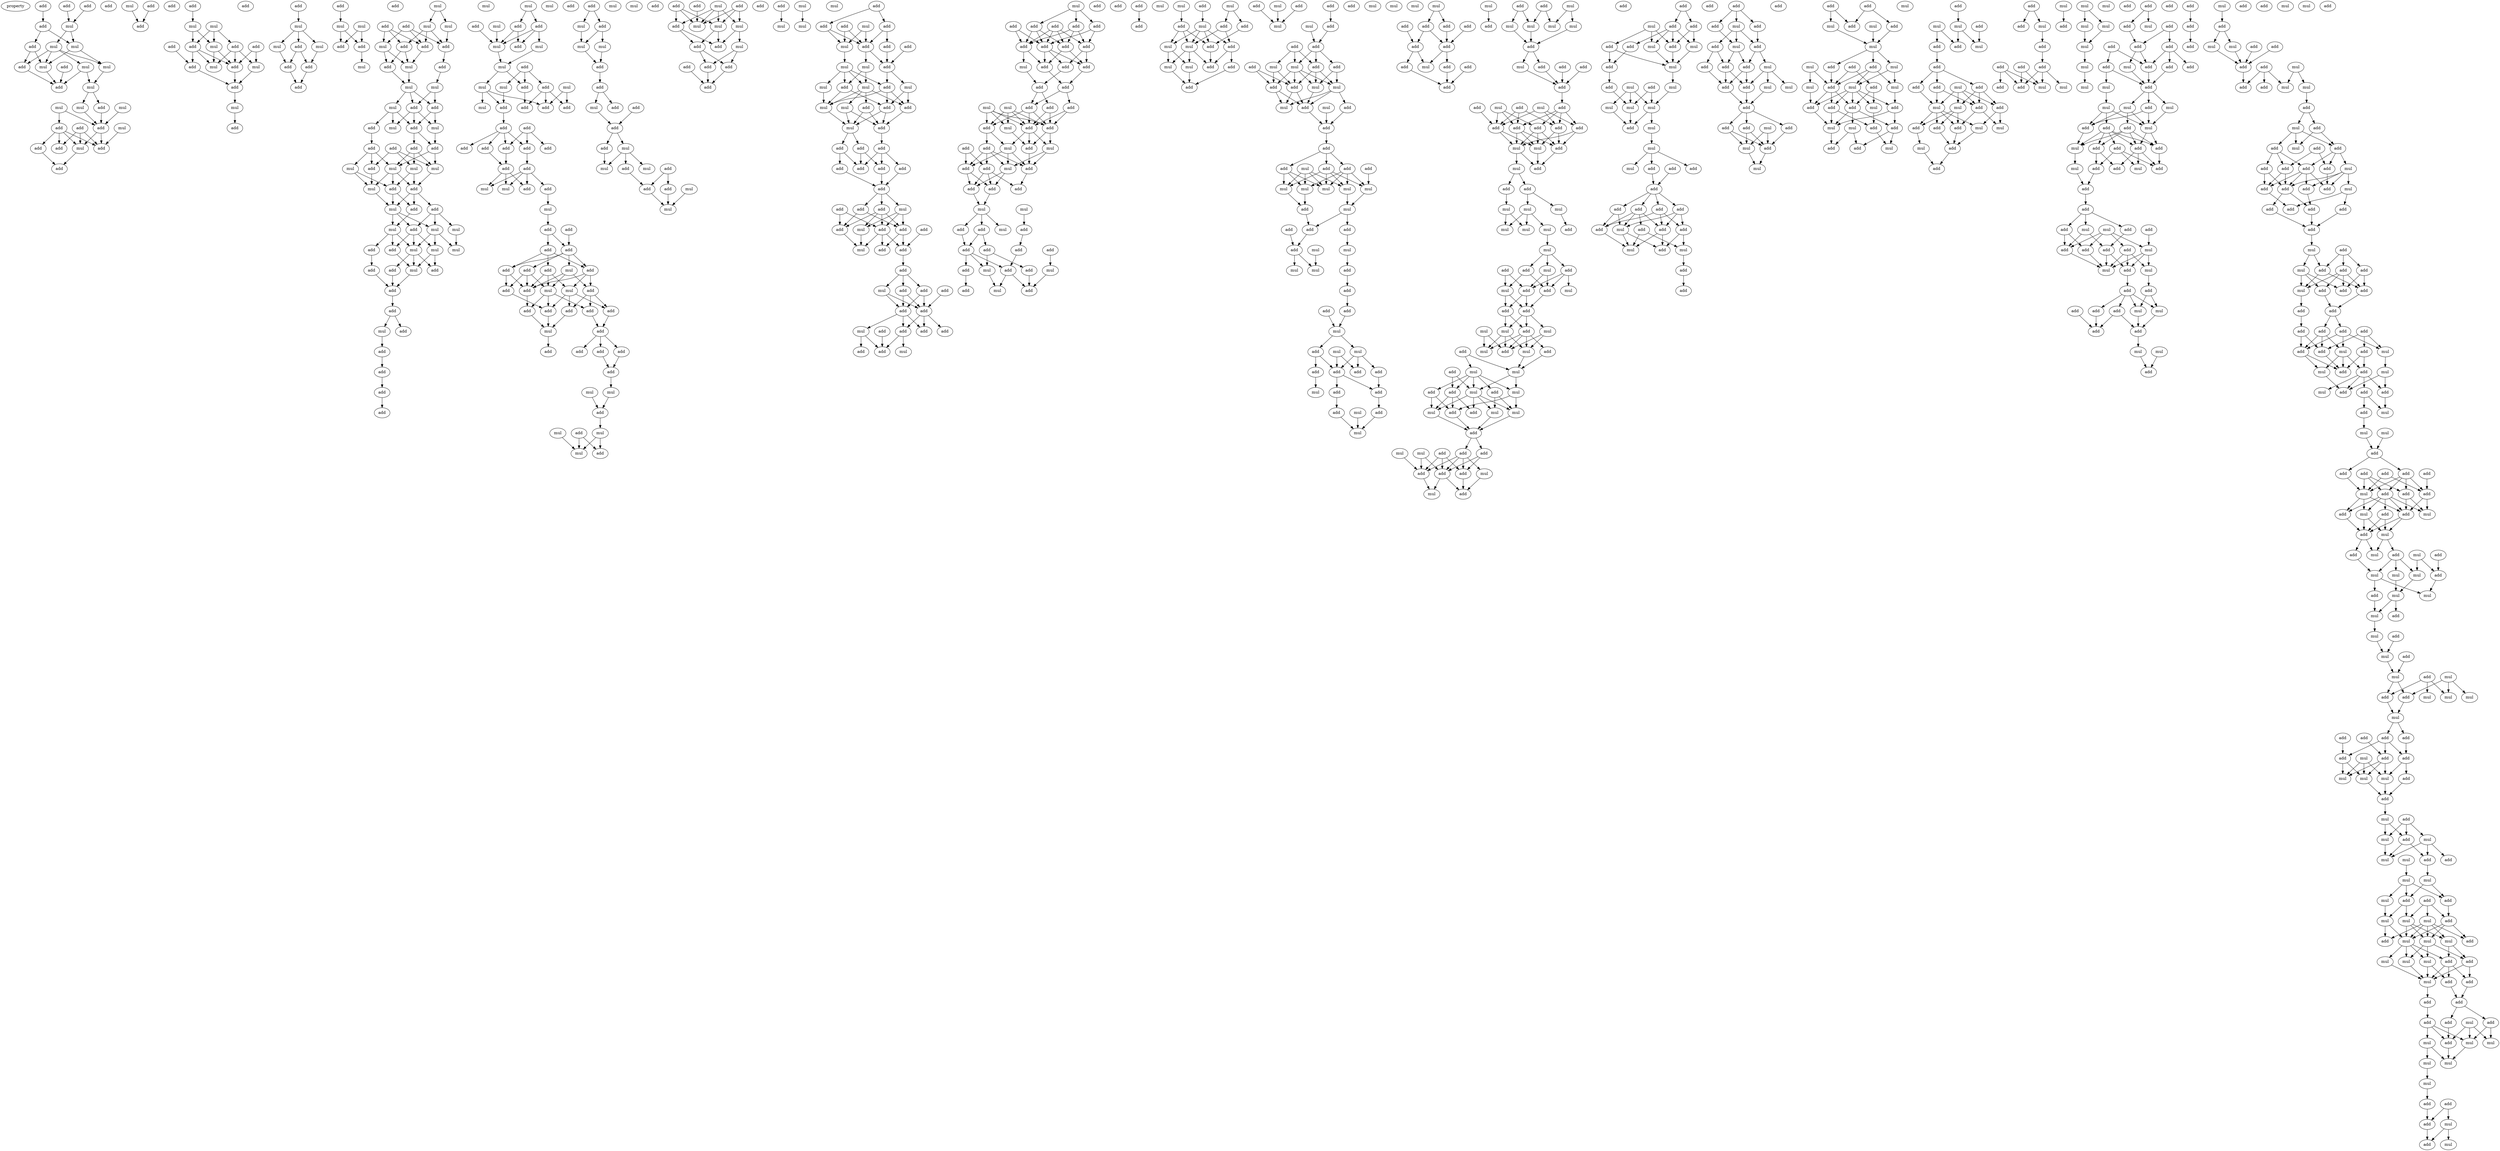 digraph {
    node [fontcolor=black]
    property [mul=2,lf=1.8]
    0 [ label = add ];
    1 [ label = add ];
    2 [ label = add ];
    3 [ label = add ];
    4 [ label = add ];
    5 [ label = mul ];
    6 [ label = mul ];
    7 [ label = mul ];
    8 [ label = add ];
    9 [ label = mul ];
    10 [ label = add ];
    11 [ label = mul ];
    12 [ label = add ];
    13 [ label = mul ];
    14 [ label = mul ];
    15 [ label = add ];
    16 [ label = mul ];
    17 [ label = mul ];
    18 [ label = add ];
    19 [ label = mul ];
    20 [ label = add ];
    21 [ label = add ];
    22 [ label = add ];
    23 [ label = mul ];
    24 [ label = add ];
    25 [ label = mul ];
    26 [ label = add ];
    27 [ label = add ];
    28 [ label = add ];
    29 [ label = mul ];
    30 [ label = add ];
    31 [ label = add ];
    32 [ label = add ];
    33 [ label = add ];
    34 [ label = mul ];
    35 [ label = mul ];
    36 [ label = mul ];
    37 [ label = add ];
    38 [ label = add ];
    39 [ label = add ];
    40 [ label = add ];
    41 [ label = add ];
    42 [ label = add ];
    43 [ label = mul ];
    44 [ label = mul ];
    45 [ label = add ];
    46 [ label = mul ];
    47 [ label = add ];
    48 [ label = add ];
    49 [ label = add ];
    50 [ label = mul ];
    51 [ label = mul ];
    52 [ label = mul ];
    53 [ label = add ];
    54 [ label = add ];
    55 [ label = add ];
    56 [ label = add ];
    57 [ label = add ];
    58 [ label = mul ];
    59 [ label = mul ];
    60 [ label = add ];
    61 [ label = add ];
    62 [ label = add ];
    63 [ label = mul ];
    64 [ label = mul ];
    65 [ label = mul ];
    66 [ label = add ];
    67 [ label = add ];
    68 [ label = mul ];
    69 [ label = mul ];
    70 [ label = add ];
    71 [ label = add ];
    72 [ label = add ];
    73 [ label = add ];
    74 [ label = add ];
    75 [ label = mul ];
    76 [ label = mul ];
    77 [ label = mul ];
    78 [ label = mul ];
    79 [ label = mul ];
    80 [ label = add ];
    81 [ label = add ];
    82 [ label = add ];
    83 [ label = mul ];
    84 [ label = mul ];
    85 [ label = add ];
    86 [ label = add ];
    87 [ label = add ];
    88 [ label = add ];
    89 [ label = add ];
    90 [ label = mul ];
    91 [ label = add ];
    92 [ label = mul ];
    93 [ label = mul ];
    94 [ label = mul ];
    95 [ label = add ];
    96 [ label = mul ];
    97 [ label = add ];
    98 [ label = add ];
    99 [ label = add ];
    100 [ label = mul ];
    101 [ label = mul ];
    102 [ label = add ];
    103 [ label = mul ];
    104 [ label = mul ];
    105 [ label = mul ];
    106 [ label = mul ];
    107 [ label = add ];
    108 [ label = add ];
    109 [ label = mul ];
    110 [ label = add ];
    111 [ label = add ];
    112 [ label = add ];
    113 [ label = mul ];
    114 [ label = add ];
    115 [ label = add ];
    116 [ label = mul ];
    117 [ label = add ];
    118 [ label = add ];
    119 [ label = add ];
    120 [ label = add ];
    121 [ label = add ];
    122 [ label = mul ];
    123 [ label = add ];
    124 [ label = mul ];
    125 [ label = add ];
    126 [ label = add ];
    127 [ label = mul ];
    128 [ label = mul ];
    129 [ label = add ];
    130 [ label = add ];
    131 [ label = mul ];
    132 [ label = mul ];
    133 [ label = mul ];
    134 [ label = add ];
    135 [ label = mul ];
    136 [ label = add ];
    137 [ label = add ];
    138 [ label = add ];
    139 [ label = mul ];
    140 [ label = add ];
    141 [ label = add ];
    142 [ label = add ];
    143 [ label = add ];
    144 [ label = add ];
    145 [ label = add ];
    146 [ label = add ];
    147 [ label = add ];
    148 [ label = add ];
    149 [ label = add ];
    150 [ label = add ];
    151 [ label = add ];
    152 [ label = mul ];
    153 [ label = mul ];
    154 [ label = add ];
    155 [ label = mul ];
    156 [ label = add ];
    157 [ label = add ];
    158 [ label = add ];
    159 [ label = add ];
    160 [ label = add ];
    161 [ label = add ];
    162 [ label = add ];
    163 [ label = add ];
    164 [ label = mul ];
    165 [ label = add ];
    166 [ label = mul ];
    167 [ label = add ];
    168 [ label = add ];
    169 [ label = mul ];
    170 [ label = add ];
    171 [ label = add ];
    172 [ label = add ];
    173 [ label = add ];
    174 [ label = add ];
    175 [ label = mul ];
    176 [ label = add ];
    177 [ label = add ];
    178 [ label = add ];
    179 [ label = add ];
    180 [ label = add ];
    181 [ label = mul ];
    182 [ label = add ];
    183 [ label = add ];
    184 [ label = mul ];
    185 [ label = mul ];
    186 [ label = add ];
    187 [ label = mul ];
    188 [ label = add ];
    189 [ label = mul ];
    190 [ label = mul ];
    191 [ label = add ];
    192 [ label = add ];
    193 [ label = mul ];
    194 [ label = add ];
    195 [ label = mul ];
    196 [ label = mul ];
    197 [ label = add ];
    198 [ label = mul ];
    199 [ label = add ];
    200 [ label = mul ];
    201 [ label = mul ];
    202 [ label = add ];
    203 [ label = add ];
    204 [ label = add ];
    205 [ label = add ];
    206 [ label = mul ];
    207 [ label = mul ];
    208 [ label = add ];
    209 [ label = add ];
    210 [ label = mul ];
    211 [ label = add ];
    212 [ label = add ];
    213 [ label = add ];
    214 [ label = mul ];
    215 [ label = mul ];
    216 [ label = add ];
    217 [ label = add ];
    218 [ label = mul ];
    219 [ label = add ];
    220 [ label = mul ];
    221 [ label = mul ];
    222 [ label = add ];
    223 [ label = mul ];
    224 [ label = add ];
    225 [ label = add ];
    226 [ label = mul ];
    227 [ label = add ];
    228 [ label = add ];
    229 [ label = add ];
    230 [ label = add ];
    231 [ label = add ];
    232 [ label = add ];
    233 [ label = mul ];
    234 [ label = mul ];
    235 [ label = mul ];
    236 [ label = mul ];
    237 [ label = add ];
    238 [ label = mul ];
    239 [ label = add ];
    240 [ label = add ];
    241 [ label = add ];
    242 [ label = add ];
    243 [ label = mul ];
    244 [ label = add ];
    245 [ label = add ];
    246 [ label = add ];
    247 [ label = mul ];
    248 [ label = mul ];
    249 [ label = add ];
    250 [ label = mul ];
    251 [ label = add ];
    252 [ label = mul ];
    253 [ label = mul ];
    254 [ label = add ];
    255 [ label = add ];
    256 [ label = mul ];
    257 [ label = mul ];
    258 [ label = add ];
    259 [ label = add ];
    260 [ label = mul ];
    261 [ label = add ];
    262 [ label = add ];
    263 [ label = add ];
    264 [ label = add ];
    265 [ label = add ];
    266 [ label = add ];
    267 [ label = add ];
    268 [ label = add ];
    269 [ label = add ];
    270 [ label = mul ];
    271 [ label = add ];
    272 [ label = add ];
    273 [ label = add ];
    274 [ label = add ];
    275 [ label = add ];
    276 [ label = add ];
    277 [ label = mul ];
    278 [ label = mul ];
    279 [ label = add ];
    280 [ label = add ];
    281 [ label = add ];
    282 [ label = add ];
    283 [ label = add ];
    284 [ label = add ];
    285 [ label = mul ];
    286 [ label = add ];
    287 [ label = add ];
    288 [ label = mul ];
    289 [ label = add ];
    290 [ label = add ];
    291 [ label = add ];
    292 [ label = add ];
    293 [ label = add ];
    294 [ label = add ];
    295 [ label = mul ];
    296 [ label = mul ];
    297 [ label = add ];
    298 [ label = add ];
    299 [ label = add ];
    300 [ label = add ];
    301 [ label = add ];
    302 [ label = add ];
    303 [ label = add ];
    304 [ label = add ];
    305 [ label = add ];
    306 [ label = add ];
    307 [ label = add ];
    308 [ label = mul ];
    309 [ label = add ];
    310 [ label = add ];
    311 [ label = add ];
    312 [ label = add ];
    313 [ label = add ];
    314 [ label = mul ];
    315 [ label = mul ];
    316 [ label = add ];
    317 [ label = mul ];
    318 [ label = add ];
    319 [ label = add ];
    320 [ label = add ];
    321 [ label = add ];
    322 [ label = mul ];
    323 [ label = mul ];
    324 [ label = add ];
    325 [ label = add ];
    326 [ label = mul ];
    327 [ label = add ];
    328 [ label = add ];
    329 [ label = add ];
    330 [ label = add ];
    331 [ label = add ];
    332 [ label = add ];
    333 [ label = mul ];
    334 [ label = mul ];
    335 [ label = add ];
    336 [ label = add ];
    337 [ label = mul ];
    338 [ label = add ];
    339 [ label = add ];
    340 [ label = add ];
    341 [ label = add ];
    342 [ label = add ];
    343 [ label = mul ];
    344 [ label = add ];
    345 [ label = add ];
    346 [ label = add ];
    347 [ label = mul ];
    348 [ label = add ];
    349 [ label = add ];
    350 [ label = add ];
    351 [ label = mul ];
    352 [ label = add ];
    353 [ label = add ];
    354 [ label = mul ];
    355 [ label = add ];
    356 [ label = mul ];
    357 [ label = add ];
    358 [ label = mul ];
    359 [ label = add ];
    360 [ label = add ];
    361 [ label = add ];
    362 [ label = mul ];
    363 [ label = mul ];
    364 [ label = mul ];
    365 [ label = add ];
    366 [ label = add ];
    367 [ label = mul ];
    368 [ label = add ];
    369 [ label = mul ];
    370 [ label = add ];
    371 [ label = add ];
    372 [ label = add ];
    373 [ label = mul ];
    374 [ label = add ];
    375 [ label = add ];
    376 [ label = mul ];
    377 [ label = mul ];
    378 [ label = add ];
    379 [ label = add ];
    380 [ label = add ];
    381 [ label = add ];
    382 [ label = mul ];
    383 [ label = add ];
    384 [ label = add ];
    385 [ label = mul ];
    386 [ label = mul ];
    387 [ label = add ];
    388 [ label = add ];
    389 [ label = mul ];
    390 [ label = add ];
    391 [ label = mul ];
    392 [ label = add ];
    393 [ label = mul ];
    394 [ label = add ];
    395 [ label = add ];
    396 [ label = add ];
    397 [ label = add ];
    398 [ label = mul ];
    399 [ label = add ];
    400 [ label = add ];
    401 [ label = mul ];
    402 [ label = mul ];
    403 [ label = mul ];
    404 [ label = mul ];
    405 [ label = mul ];
    406 [ label = add ];
    407 [ label = mul ];
    408 [ label = add ];
    409 [ label = add ];
    410 [ label = add ];
    411 [ label = add ];
    412 [ label = mul ];
    413 [ label = add ];
    414 [ label = mul ];
    415 [ label = mul ];
    416 [ label = add ];
    417 [ label = mul ];
    418 [ label = mul ];
    419 [ label = add ];
    420 [ label = add ];
    421 [ label = mul ];
    422 [ label = add ];
    423 [ label = mul ];
    424 [ label = mul ];
    425 [ label = add ];
    426 [ label = mul ];
    427 [ label = add ];
    428 [ label = add ];
    429 [ label = add ];
    430 [ label = add ];
    431 [ label = add ];
    432 [ label = mul ];
    433 [ label = add ];
    434 [ label = mul ];
    435 [ label = add ];
    436 [ label = mul ];
    437 [ label = add ];
    438 [ label = mul ];
    439 [ label = mul ];
    440 [ label = add ];
    441 [ label = add ];
    442 [ label = add ];
    443 [ label = add ];
    444 [ label = add ];
    445 [ label = add ];
    446 [ label = add ];
    447 [ label = mul ];
    448 [ label = add ];
    449 [ label = add ];
    450 [ label = add ];
    451 [ label = mul ];
    452 [ label = add ];
    453 [ label = add ];
    454 [ label = add ];
    455 [ label = mul ];
    456 [ label = mul ];
    457 [ label = mul ];
    458 [ label = mul ];
    459 [ label = mul ];
    460 [ label = add ];
    461 [ label = mul ];
    462 [ label = add ];
    463 [ label = add ];
    464 [ label = add ];
    465 [ label = add ];
    466 [ label = add ];
    467 [ label = add ];
    468 [ label = mul ];
    469 [ label = mul ];
    470 [ label = add ];
    471 [ label = add ];
    472 [ label = add ];
    473 [ label = add ];
    474 [ label = add ];
    475 [ label = add ];
    476 [ label = add ];
    477 [ label = mul ];
    478 [ label = mul ];
    479 [ label = add ];
    480 [ label = add ];
    481 [ label = mul ];
    482 [ label = add ];
    483 [ label = add ];
    484 [ label = mul ];
    485 [ label = mul ];
    486 [ label = mul ];
    487 [ label = add ];
    488 [ label = mul ];
    489 [ label = mul ];
    490 [ label = mul ];
    491 [ label = mul ];
    492 [ label = add ];
    493 [ label = mul ];
    494 [ label = add ];
    495 [ label = add ];
    496 [ label = mul ];
    497 [ label = mul ];
    498 [ label = add ];
    499 [ label = add ];
    500 [ label = add ];
    501 [ label = add ];
    502 [ label = mul ];
    503 [ label = add ];
    504 [ label = mul ];
    505 [ label = mul ];
    506 [ label = mul ];
    507 [ label = mul ];
    508 [ label = add ];
    509 [ label = add ];
    510 [ label = add ];
    511 [ label = mul ];
    512 [ label = mul ];
    513 [ label = add ];
    514 [ label = add ];
    515 [ label = mul ];
    516 [ label = add ];
    517 [ label = add ];
    518 [ label = mul ];
    519 [ label = mul ];
    520 [ label = mul ];
    521 [ label = add ];
    522 [ label = add ];
    523 [ label = mul ];
    524 [ label = add ];
    525 [ label = add ];
    526 [ label = mul ];
    527 [ label = mul ];
    528 [ label = add ];
    529 [ label = add ];
    530 [ label = add ];
    531 [ label = mul ];
    532 [ label = add ];
    533 [ label = add ];
    534 [ label = mul ];
    535 [ label = add ];
    536 [ label = add ];
    537 [ label = mul ];
    538 [ label = add ];
    539 [ label = add ];
    540 [ label = mul ];
    541 [ label = add ];
    542 [ label = add ];
    543 [ label = add ];
    544 [ label = mul ];
    545 [ label = mul ];
    546 [ label = add ];
    547 [ label = add ];
    548 [ label = add ];
    549 [ label = mul ];
    550 [ label = mul ];
    551 [ label = mul ];
    552 [ label = mul ];
    553 [ label = mul ];
    554 [ label = add ];
    555 [ label = mul ];
    556 [ label = mul ];
    557 [ label = mul ];
    558 [ label = add ];
    559 [ label = add ];
    560 [ label = add ];
    561 [ label = add ];
    562 [ label = add ];
    563 [ label = add ];
    564 [ label = add ];
    565 [ label = add ];
    566 [ label = add ];
    567 [ label = add ];
    568 [ label = add ];
    569 [ label = mul ];
    570 [ label = add ];
    571 [ label = mul ];
    572 [ label = mul ];
    573 [ label = add ];
    574 [ label = add ];
    575 [ label = add ];
    576 [ label = add ];
    577 [ label = add ];
    578 [ label = add ];
    579 [ label = mul ];
    580 [ label = add ];
    581 [ label = add ];
    582 [ label = mul ];
    583 [ label = add ];
    584 [ label = add ];
    585 [ label = add ];
    586 [ label = mul ];
    587 [ label = add ];
    588 [ label = add ];
    589 [ label = mul ];
    590 [ label = add ];
    591 [ label = add ];
    592 [ label = mul ];
    593 [ label = add ];
    594 [ label = add ];
    595 [ label = add ];
    596 [ label = add ];
    597 [ label = mul ];
    598 [ label = add ];
    599 [ label = mul ];
    600 [ label = mul ];
    601 [ label = add ];
    602 [ label = add ];
    603 [ label = mul ];
    604 [ label = add ];
    605 [ label = mul ];
    606 [ label = add ];
    607 [ label = mul ];
    608 [ label = mul ];
    609 [ label = mul ];
    610 [ label = add ];
    611 [ label = add ];
    612 [ label = mul ];
    613 [ label = add ];
    614 [ label = mul ];
    615 [ label = mul ];
    616 [ label = add ];
    617 [ label = add ];
    618 [ label = mul ];
    619 [ label = add ];
    620 [ label = add ];
    621 [ label = mul ];
    622 [ label = add ];
    623 [ label = add ];
    624 [ label = add ];
    625 [ label = add ];
    626 [ label = mul ];
    627 [ label = mul ];
    628 [ label = mul ];
    629 [ label = add ];
    630 [ label = add ];
    631 [ label = add ];
    632 [ label = add ];
    633 [ label = mul ];
    634 [ label = mul ];
    635 [ label = add ];
    636 [ label = mul ];
    637 [ label = add ];
    638 [ label = add ];
    639 [ label = add ];
    640 [ label = mul ];
    641 [ label = add ];
    642 [ label = add ];
    643 [ label = mul ];
    644 [ label = mul ];
    645 [ label = add ];
    646 [ label = add ];
    647 [ label = add ];
    648 [ label = mul ];
    649 [ label = mul ];
    650 [ label = add ];
    651 [ label = add ];
    652 [ label = add ];
    653 [ label = mul ];
    654 [ label = add ];
    655 [ label = add ];
    656 [ label = mul ];
    657 [ label = add ];
    658 [ label = mul ];
    659 [ label = add ];
    660 [ label = add ];
    661 [ label = add ];
    662 [ label = add ];
    663 [ label = add ];
    664 [ label = mul ];
    665 [ label = mul ];
    666 [ label = add ];
    667 [ label = mul ];
    668 [ label = add ];
    669 [ label = mul ];
    670 [ label = mul ];
    671 [ label = mul ];
    672 [ label = mul ];
    673 [ label = mul ];
    674 [ label = add ];
    675 [ label = mul ];
    676 [ label = add ];
    677 [ label = mul ];
    678 [ label = add ];
    679 [ label = add ];
    680 [ label = add ];
    681 [ label = add ];
    682 [ label = add ];
    683 [ label = add ];
    684 [ label = mul ];
    685 [ label = add ];
    686 [ label = add ];
    687 [ label = add ];
    688 [ label = add ];
    689 [ label = mul ];
    690 [ label = mul ];
    691 [ label = mul ];
    692 [ label = add ];
    693 [ label = mul ];
    694 [ label = add ];
    695 [ label = add ];
    696 [ label = mul ];
    697 [ label = add ];
    698 [ label = add ];
    699 [ label = add ];
    700 [ label = mul ];
    701 [ label = add ];
    702 [ label = add ];
    703 [ label = mul ];
    704 [ label = add ];
    705 [ label = mul ];
    706 [ label = add ];
    707 [ label = add ];
    708 [ label = add ];
    709 [ label = add ];
    710 [ label = add ];
    711 [ label = add ];
    712 [ label = mul ];
    713 [ label = add ];
    714 [ label = mul ];
    715 [ label = add ];
    716 [ label = add ];
    717 [ label = add ];
    718 [ label = add ];
    719 [ label = mul ];
    720 [ label = mul ];
    721 [ label = add ];
    722 [ label = mul ];
    723 [ label = add ];
    724 [ label = add ];
    725 [ label = mul ];
    726 [ label = mul ];
    727 [ label = add ];
    728 [ label = add ];
    729 [ label = add ];
    730 [ label = add ];
    731 [ label = add ];
    732 [ label = mul ];
    733 [ label = mul ];
    734 [ label = add ];
    735 [ label = add ];
    736 [ label = add ];
    737 [ label = add ];
    738 [ label = add ];
    739 [ label = mul ];
    740 [ label = add ];
    741 [ label = add ];
    742 [ label = add ];
    743 [ label = mul ];
    744 [ label = mul ];
    745 [ label = add ];
    746 [ label = add ];
    747 [ label = mul ];
    748 [ label = add ];
    749 [ label = mul ];
    750 [ label = add ];
    751 [ label = mul ];
    752 [ label = add ];
    753 [ label = add ];
    754 [ label = mul ];
    755 [ label = add ];
    756 [ label = add ];
    757 [ label = add ];
    758 [ label = add ];
    759 [ label = mul ];
    760 [ label = mul ];
    761 [ label = add ];
    762 [ label = add ];
    763 [ label = add ];
    764 [ label = add ];
    765 [ label = add ];
    766 [ label = add ];
    767 [ label = add ];
    768 [ label = mul ];
    769 [ label = add ];
    770 [ label = add ];
    771 [ label = add ];
    772 [ label = add ];
    773 [ label = add ];
    774 [ label = add ];
    775 [ label = mul ];
    776 [ label = add ];
    777 [ label = add ];
    778 [ label = add ];
    779 [ label = mul ];
    780 [ label = add ];
    781 [ label = mul ];
    782 [ label = add ];
    783 [ label = add ];
    784 [ label = add ];
    785 [ label = add ];
    786 [ label = add ];
    787 [ label = add ];
    788 [ label = add ];
    789 [ label = add ];
    790 [ label = add ];
    791 [ label = mul ];
    792 [ label = add ];
    793 [ label = add ];
    794 [ label = add ];
    795 [ label = mul ];
    796 [ label = mul ];
    797 [ label = add ];
    798 [ label = add ];
    799 [ label = mul ];
    800 [ label = mul ];
    801 [ label = add ];
    802 [ label = add ];
    803 [ label = add ];
    804 [ label = mul ];
    805 [ label = add ];
    806 [ label = mul ];
    807 [ label = mul ];
    808 [ label = add ];
    809 [ label = add ];
    810 [ label = add ];
    811 [ label = add ];
    812 [ label = add ];
    813 [ label = add ];
    814 [ label = add ];
    815 [ label = add ];
    816 [ label = add ];
    817 [ label = mul ];
    818 [ label = add ];
    819 [ label = mul ];
    820 [ label = add ];
    821 [ label = mul ];
    822 [ label = add ];
    823 [ label = add ];
    824 [ label = mul ];
    825 [ label = add ];
    826 [ label = mul ];
    827 [ label = mul ];
    828 [ label = add ];
    829 [ label = add ];
    830 [ label = add ];
    831 [ label = mul ];
    832 [ label = mul ];
    833 [ label = mul ];
    834 [ label = mul ];
    835 [ label = mul ];
    836 [ label = add ];
    837 [ label = mul ];
    838 [ label = add ];
    839 [ label = add ];
    840 [ label = mul ];
    841 [ label = add ];
    842 [ label = mul ];
    843 [ label = mul ];
    844 [ label = mul ];
    845 [ label = add ];
    846 [ label = mul ];
    847 [ label = add ];
    848 [ label = mul ];
    849 [ label = mul ];
    850 [ label = add ];
    851 [ label = mul ];
    852 [ label = add ];
    853 [ label = add ];
    854 [ label = add ];
    855 [ label = add ];
    856 [ label = add ];
    857 [ label = add ];
    858 [ label = add ];
    859 [ label = add ];
    860 [ label = mul ];
    861 [ label = add ];
    862 [ label = mul ];
    863 [ label = mul ];
    864 [ label = mul ];
    865 [ label = add ];
    866 [ label = add ];
    867 [ label = mul ];
    868 [ label = add ];
    869 [ label = mul ];
    870 [ label = mul ];
    871 [ label = mul ];
    872 [ label = add ];
    873 [ label = add ];
    874 [ label = mul ];
    875 [ label = mul ];
    876 [ label = mul ];
    877 [ label = mul ];
    878 [ label = add ];
    879 [ label = add ];
    880 [ label = add ];
    881 [ label = mul ];
    882 [ label = add ];
    883 [ label = mul ];
    884 [ label = mul ];
    885 [ label = add ];
    886 [ label = add ];
    887 [ label = mul ];
    888 [ label = mul ];
    889 [ label = mul ];
    890 [ label = mul ];
    891 [ label = mul ];
    892 [ label = add ];
    893 [ label = add ];
    894 [ label = mul ];
    895 [ label = mul ];
    896 [ label = add ];
    897 [ label = add ];
    898 [ label = add ];
    899 [ label = add ];
    900 [ label = add ];
    901 [ label = add ];
    902 [ label = mul ];
    903 [ label = add ];
    904 [ label = mul ];
    905 [ label = mul ];
    906 [ label = mul ];
    907 [ label = mul ];
    908 [ label = add ];
    909 [ label = mul ];
    910 [ label = mul ];
    911 [ label = mul ];
    912 [ label = mul ];
    913 [ label = add ];
    914 [ label = add ];
    915 [ label = mul ];
    916 [ label = add ];
    917 [ label = mul ];
    918 [ label = add ];
    919 [ label = add ];
    0 -> 5 [ name = 0 ];
    1 -> 5 [ name = 1 ];
    2 -> 4 [ name = 2 ];
    4 -> 6 [ name = 3 ];
    4 -> 8 [ name = 4 ];
    5 -> 6 [ name = 5 ];
    5 -> 7 [ name = 6 ];
    6 -> 9 [ name = 7 ];
    6 -> 11 [ name = 8 ];
    7 -> 9 [ name = 9 ];
    7 -> 11 [ name = 10 ];
    7 -> 12 [ name = 11 ];
    7 -> 13 [ name = 12 ];
    8 -> 11 [ name = 13 ];
    8 -> 12 [ name = 14 ];
    9 -> 14 [ name = 15 ];
    10 -> 15 [ name = 16 ];
    11 -> 15 [ name = 17 ];
    12 -> 15 [ name = 18 ];
    13 -> 14 [ name = 19 ];
    13 -> 15 [ name = 20 ];
    14 -> 16 [ name = 21 ];
    14 -> 18 [ name = 22 ];
    16 -> 22 [ name = 23 ];
    17 -> 21 [ name = 24 ];
    17 -> 22 [ name = 25 ];
    18 -> 22 [ name = 26 ];
    19 -> 22 [ name = 27 ];
    20 -> 24 [ name = 28 ];
    20 -> 25 [ name = 29 ];
    20 -> 26 [ name = 30 ];
    21 -> 24 [ name = 31 ];
    21 -> 25 [ name = 32 ];
    21 -> 26 [ name = 33 ];
    21 -> 27 [ name = 34 ];
    22 -> 25 [ name = 35 ];
    22 -> 26 [ name = 36 ];
    23 -> 26 [ name = 37 ];
    25 -> 28 [ name = 38 ];
    27 -> 28 [ name = 39 ];
    29 -> 32 [ name = 40 ];
    31 -> 32 [ name = 41 ];
    33 -> 35 [ name = 42 ];
    34 -> 36 [ name = 43 ];
    34 -> 37 [ name = 44 ];
    34 -> 38 [ name = 45 ];
    35 -> 36 [ name = 46 ];
    35 -> 38 [ name = 47 ];
    36 -> 41 [ name = 48 ];
    36 -> 44 [ name = 49 ];
    37 -> 41 [ name = 50 ];
    37 -> 43 [ name = 51 ];
    37 -> 44 [ name = 52 ];
    38 -> 41 [ name = 53 ];
    38 -> 42 [ name = 54 ];
    38 -> 44 [ name = 55 ];
    39 -> 41 [ name = 56 ];
    39 -> 43 [ name = 57 ];
    40 -> 42 [ name = 58 ];
    41 -> 45 [ name = 59 ];
    42 -> 45 [ name = 60 ];
    43 -> 45 [ name = 61 ];
    45 -> 46 [ name = 62 ];
    46 -> 47 [ name = 63 ];
    49 -> 50 [ name = 64 ];
    50 -> 51 [ name = 65 ];
    50 -> 52 [ name = 66 ];
    50 -> 53 [ name = 67 ];
    51 -> 54 [ name = 68 ];
    52 -> 55 [ name = 69 ];
    53 -> 54 [ name = 70 ];
    53 -> 55 [ name = 71 ];
    54 -> 56 [ name = 72 ];
    55 -> 56 [ name = 73 ];
    57 -> 58 [ name = 74 ];
    58 -> 60 [ name = 75 ];
    58 -> 61 [ name = 76 ];
    59 -> 60 [ name = 77 ];
    59 -> 61 [ name = 78 ];
    61 -> 63 [ name = 79 ];
    64 -> 65 [ name = 80 ];
    64 -> 68 [ name = 81 ];
    65 -> 70 [ name = 82 ];
    66 -> 69 [ name = 83 ];
    66 -> 70 [ name = 84 ];
    66 -> 71 [ name = 85 ];
    67 -> 69 [ name = 86 ];
    67 -> 71 [ name = 87 ];
    67 -> 72 [ name = 88 ];
    68 -> 70 [ name = 89 ];
    68 -> 71 [ name = 90 ];
    68 -> 72 [ name = 91 ];
    69 -> 74 [ name = 92 ];
    69 -> 75 [ name = 93 ];
    70 -> 73 [ name = 94 ];
    71 -> 75 [ name = 95 ];
    72 -> 74 [ name = 96 ];
    72 -> 75 [ name = 97 ];
    73 -> 77 [ name = 98 ];
    74 -> 76 [ name = 99 ];
    75 -> 76 [ name = 100 ];
    76 -> 79 [ name = 101 ];
    76 -> 80 [ name = 102 ];
    76 -> 81 [ name = 103 ];
    77 -> 80 [ name = 104 ];
    77 -> 81 [ name = 105 ];
    79 -> 82 [ name = 106 ];
    79 -> 84 [ name = 107 ];
    79 -> 85 [ name = 108 ];
    80 -> 83 [ name = 109 ];
    80 -> 84 [ name = 110 ];
    80 -> 85 [ name = 111 ];
    81 -> 83 [ name = 112 ];
    81 -> 85 [ name = 113 ];
    82 -> 88 [ name = 114 ];
    83 -> 87 [ name = 115 ];
    85 -> 87 [ name = 116 ];
    85 -> 89 [ name = 117 ];
    86 -> 90 [ name = 118 ];
    86 -> 91 [ name = 119 ];
    86 -> 93 [ name = 120 ];
    87 -> 90 [ name = 121 ];
    87 -> 92 [ name = 122 ];
    88 -> 91 [ name = 123 ];
    88 -> 92 [ name = 124 ];
    88 -> 94 [ name = 125 ];
    89 -> 90 [ name = 126 ];
    89 -> 92 [ name = 127 ];
    89 -> 93 [ name = 128 ];
    90 -> 95 [ name = 129 ];
    91 -> 96 [ name = 130 ];
    92 -> 95 [ name = 131 ];
    92 -> 96 [ name = 132 ];
    92 -> 97 [ name = 133 ];
    93 -> 95 [ name = 134 ];
    93 -> 97 [ name = 135 ];
    94 -> 96 [ name = 136 ];
    94 -> 97 [ name = 137 ];
    95 -> 98 [ name = 138 ];
    95 -> 99 [ name = 139 ];
    95 -> 100 [ name = 140 ];
    96 -> 100 [ name = 141 ];
    97 -> 98 [ name = 142 ];
    97 -> 100 [ name = 143 ];
    98 -> 103 [ name = 144 ];
    99 -> 101 [ name = 145 ];
    99 -> 102 [ name = 146 ];
    99 -> 104 [ name = 147 ];
    100 -> 102 [ name = 148 ];
    100 -> 103 [ name = 149 ];
    100 -> 104 [ name = 150 ];
    101 -> 105 [ name = 151 ];
    102 -> 106 [ name = 152 ];
    102 -> 107 [ name = 153 ];
    102 -> 109 [ name = 154 ];
    103 -> 107 [ name = 155 ];
    103 -> 108 [ name = 156 ];
    103 -> 109 [ name = 157 ];
    104 -> 105 [ name = 158 ];
    104 -> 106 [ name = 159 ];
    104 -> 109 [ name = 160 ];
    106 -> 112 [ name = 161 ];
    106 -> 113 [ name = 162 ];
    107 -> 113 [ name = 163 ];
    108 -> 111 [ name = 164 ];
    109 -> 110 [ name = 165 ];
    109 -> 112 [ name = 166 ];
    109 -> 113 [ name = 167 ];
    110 -> 114 [ name = 168 ];
    111 -> 114 [ name = 169 ];
    113 -> 114 [ name = 170 ];
    114 -> 115 [ name = 171 ];
    115 -> 116 [ name = 172 ];
    115 -> 117 [ name = 173 ];
    116 -> 118 [ name = 174 ];
    118 -> 119 [ name = 175 ];
    119 -> 120 [ name = 176 ];
    120 -> 121 [ name = 177 ];
    122 -> 125 [ name = 178 ];
    122 -> 126 [ name = 179 ];
    123 -> 128 [ name = 180 ];
    124 -> 128 [ name = 181 ];
    125 -> 127 [ name = 182 ];
    125 -> 128 [ name = 183 ];
    125 -> 129 [ name = 184 ];
    126 -> 128 [ name = 185 ];
    126 -> 129 [ name = 186 ];
    127 -> 131 [ name = 187 ];
    128 -> 131 [ name = 188 ];
    130 -> 132 [ name = 189 ];
    130 -> 134 [ name = 190 ];
    130 -> 136 [ name = 191 ];
    131 -> 134 [ name = 192 ];
    131 -> 135 [ name = 193 ];
    132 -> 141 [ name = 194 ];
    133 -> 137 [ name = 195 ];
    133 -> 138 [ name = 196 ];
    134 -> 140 [ name = 197 ];
    135 -> 138 [ name = 198 ];
    135 -> 139 [ name = 199 ];
    135 -> 141 [ name = 200 ];
    136 -> 137 [ name = 201 ];
    136 -> 138 [ name = 202 ];
    136 -> 140 [ name = 203 ];
    141 -> 143 [ name = 204 ];
    142 -> 146 [ name = 205 ];
    142 -> 147 [ name = 206 ];
    142 -> 148 [ name = 207 ];
    143 -> 144 [ name = 208 ];
    143 -> 145 [ name = 209 ];
    143 -> 146 [ name = 210 ];
    143 -> 148 [ name = 211 ];
    144 -> 149 [ name = 212 ];
    146 -> 149 [ name = 213 ];
    148 -> 150 [ name = 214 ];
    149 -> 152 [ name = 215 ];
    149 -> 153 [ name = 216 ];
    149 -> 154 [ name = 217 ];
    150 -> 151 [ name = 218 ];
    150 -> 152 [ name = 219 ];
    150 -> 153 [ name = 220 ];
    150 -> 154 [ name = 221 ];
    151 -> 155 [ name = 222 ];
    155 -> 157 [ name = 223 ];
    156 -> 159 [ name = 224 ];
    157 -> 158 [ name = 225 ];
    157 -> 159 [ name = 226 ];
    158 -> 160 [ name = 227 ];
    158 -> 162 [ name = 228 ];
    158 -> 163 [ name = 229 ];
    159 -> 161 [ name = 230 ];
    159 -> 162 [ name = 231 ];
    159 -> 163 [ name = 232 ];
    159 -> 164 [ name = 233 ];
    160 -> 165 [ name = 234 ];
    160 -> 166 [ name = 235 ];
    160 -> 169 [ name = 236 ];
    161 -> 165 [ name = 237 ];
    161 -> 167 [ name = 238 ];
    161 -> 169 [ name = 239 ];
    162 -> 165 [ name = 240 ];
    162 -> 166 [ name = 241 ];
    162 -> 168 [ name = 242 ];
    163 -> 165 [ name = 243 ];
    163 -> 167 [ name = 244 ];
    164 -> 165 [ name = 245 ];
    164 -> 168 [ name = 246 ];
    164 -> 169 [ name = 247 ];
    165 -> 173 [ name = 248 ];
    166 -> 171 [ name = 249 ];
    166 -> 172 [ name = 250 ];
    166 -> 174 [ name = 251 ];
    167 -> 171 [ name = 252 ];
    168 -> 170 [ name = 253 ];
    168 -> 172 [ name = 254 ];
    168 -> 174 [ name = 255 ];
    169 -> 170 [ name = 256 ];
    169 -> 171 [ name = 257 ];
    169 -> 173 [ name = 258 ];
    170 -> 176 [ name = 259 ];
    171 -> 175 [ name = 260 ];
    172 -> 175 [ name = 261 ];
    173 -> 175 [ name = 262 ];
    174 -> 176 [ name = 263 ];
    175 -> 179 [ name = 264 ];
    176 -> 177 [ name = 265 ];
    176 -> 178 [ name = 266 ];
    176 -> 180 [ name = 267 ];
    177 -> 182 [ name = 268 ];
    178 -> 182 [ name = 269 ];
    182 -> 185 [ name = 270 ];
    184 -> 186 [ name = 271 ];
    185 -> 186 [ name = 272 ];
    186 -> 189 [ name = 273 ];
    187 -> 190 [ name = 274 ];
    188 -> 190 [ name = 275 ];
    188 -> 191 [ name = 276 ];
    189 -> 190 [ name = 277 ];
    189 -> 191 [ name = 278 ];
    192 -> 193 [ name = 279 ];
    192 -> 194 [ name = 280 ];
    193 -> 195 [ name = 281 ];
    194 -> 195 [ name = 282 ];
    194 -> 196 [ name = 283 ];
    195 -> 197 [ name = 284 ];
    196 -> 197 [ name = 285 ];
    197 -> 199 [ name = 286 ];
    199 -> 201 [ name = 287 ];
    199 -> 202 [ name = 288 ];
    201 -> 204 [ name = 289 ];
    203 -> 204 [ name = 290 ];
    204 -> 205 [ name = 291 ];
    204 -> 206 [ name = 292 ];
    205 -> 207 [ name = 293 ];
    206 -> 207 [ name = 294 ];
    206 -> 208 [ name = 295 ];
    206 -> 210 [ name = 296 ];
    208 -> 212 [ name = 297 ];
    209 -> 211 [ name = 298 ];
    209 -> 212 [ name = 299 ];
    211 -> 215 [ name = 300 ];
    212 -> 215 [ name = 301 ];
    214 -> 215 [ name = 302 ];
    216 -> 220 [ name = 303 ];
    217 -> 220 [ name = 304 ];
    217 -> 222 [ name = 305 ];
    217 -> 223 [ name = 306 ];
    218 -> 220 [ name = 307 ];
    218 -> 221 [ name = 308 ];
    218 -> 222 [ name = 309 ];
    218 -> 223 [ name = 310 ];
    219 -> 220 [ name = 311 ];
    219 -> 221 [ name = 312 ];
    219 -> 223 [ name = 313 ];
    221 -> 224 [ name = 314 ];
    221 -> 226 [ name = 315 ];
    222 -> 224 [ name = 316 ];
    222 -> 225 [ name = 317 ];
    223 -> 224 [ name = 318 ];
    223 -> 225 [ name = 319 ];
    225 -> 228 [ name = 320 ];
    225 -> 230 [ name = 321 ];
    226 -> 228 [ name = 322 ];
    226 -> 230 [ name = 323 ];
    227 -> 231 [ name = 324 ];
    228 -> 231 [ name = 325 ];
    230 -> 231 [ name = 326 ];
    232 -> 234 [ name = 327 ];
    233 -> 236 [ name = 328 ];
    237 -> 239 [ name = 329 ];
    237 -> 241 [ name = 330 ];
    238 -> 243 [ name = 331 ];
    238 -> 244 [ name = 332 ];
    239 -> 243 [ name = 333 ];
    239 -> 244 [ name = 334 ];
    240 -> 243 [ name = 335 ];
    240 -> 244 [ name = 336 ];
    241 -> 242 [ name = 337 ];
    241 -> 244 [ name = 338 ];
    242 -> 246 [ name = 339 ];
    243 -> 248 [ name = 340 ];
    244 -> 246 [ name = 341 ];
    244 -> 247 [ name = 342 ];
    245 -> 246 [ name = 343 ];
    246 -> 249 [ name = 344 ];
    246 -> 250 [ name = 345 ];
    247 -> 251 [ name = 346 ];
    247 -> 252 [ name = 347 ];
    248 -> 249 [ name = 348 ];
    248 -> 251 [ name = 349 ];
    248 -> 252 [ name = 350 ];
    248 -> 253 [ name = 351 ];
    249 -> 254 [ name = 352 ];
    249 -> 255 [ name = 353 ];
    249 -> 257 [ name = 354 ];
    250 -> 254 [ name = 355 ];
    250 -> 255 [ name = 356 ];
    251 -> 255 [ name = 357 ];
    251 -> 257 [ name = 358 ];
    252 -> 254 [ name = 359 ];
    252 -> 256 [ name = 360 ];
    252 -> 257 [ name = 361 ];
    252 -> 258 [ name = 362 ];
    253 -> 257 [ name = 363 ];
    254 -> 259 [ name = 364 ];
    255 -> 259 [ name = 365 ];
    255 -> 260 [ name = 366 ];
    256 -> 259 [ name = 367 ];
    256 -> 260 [ name = 368 ];
    257 -> 260 [ name = 369 ];
    258 -> 259 [ name = 370 ];
    258 -> 260 [ name = 371 ];
    259 -> 261 [ name = 372 ];
    260 -> 262 [ name = 373 ];
    260 -> 263 [ name = 374 ];
    261 -> 264 [ name = 375 ];
    261 -> 265 [ name = 376 ];
    261 -> 266 [ name = 377 ];
    262 -> 264 [ name = 378 ];
    262 -> 265 [ name = 379 ];
    263 -> 265 [ name = 380 ];
    263 -> 267 [ name = 381 ];
    264 -> 268 [ name = 382 ];
    266 -> 268 [ name = 383 ];
    267 -> 268 [ name = 384 ];
    268 -> 269 [ name = 385 ];
    268 -> 270 [ name = 386 ];
    268 -> 271 [ name = 387 ];
    269 -> 273 [ name = 388 ];
    269 -> 275 [ name = 389 ];
    269 -> 276 [ name = 390 ];
    269 -> 277 [ name = 391 ];
    270 -> 273 [ name = 392 ];
    270 -> 275 [ name = 393 ];
    270 -> 277 [ name = 394 ];
    271 -> 275 [ name = 395 ];
    271 -> 276 [ name = 396 ];
    272 -> 273 [ name = 397 ];
    272 -> 276 [ name = 398 ];
    273 -> 278 [ name = 399 ];
    273 -> 279 [ name = 400 ];
    273 -> 280 [ name = 401 ];
    274 -> 279 [ name = 402 ];
    275 -> 279 [ name = 403 ];
    275 -> 280 [ name = 404 ];
    276 -> 278 [ name = 405 ];
    277 -> 278 [ name = 406 ];
    279 -> 281 [ name = 407 ];
    281 -> 282 [ name = 408 ];
    281 -> 283 [ name = 409 ];
    281 -> 285 [ name = 410 ];
    282 -> 286 [ name = 411 ];
    282 -> 287 [ name = 412 ];
    283 -> 286 [ name = 413 ];
    283 -> 287 [ name = 414 ];
    284 -> 286 [ name = 415 ];
    285 -> 286 [ name = 416 ];
    285 -> 287 [ name = 417 ];
    286 -> 289 [ name = 418 ];
    286 -> 291 [ name = 419 ];
    286 -> 292 [ name = 420 ];
    287 -> 288 [ name = 421 ];
    287 -> 289 [ name = 422 ];
    287 -> 292 [ name = 423 ];
    288 -> 293 [ name = 424 ];
    288 -> 294 [ name = 425 ];
    290 -> 294 [ name = 426 ];
    292 -> 294 [ name = 427 ];
    292 -> 295 [ name = 428 ];
    296 -> 298 [ name = 429 ];
    296 -> 299 [ name = 430 ];
    296 -> 301 [ name = 431 ];
    297 -> 303 [ name = 432 ];
    297 -> 305 [ name = 433 ];
    298 -> 302 [ name = 434 ];
    298 -> 303 [ name = 435 ];
    298 -> 304 [ name = 436 ];
    299 -> 302 [ name = 437 ];
    299 -> 305 [ name = 438 ];
    300 -> 302 [ name = 439 ];
    300 -> 303 [ name = 440 ];
    300 -> 304 [ name = 441 ];
    300 -> 305 [ name = 442 ];
    301 -> 303 [ name = 443 ];
    301 -> 304 [ name = 444 ];
    301 -> 305 [ name = 445 ];
    302 -> 306 [ name = 446 ];
    302 -> 307 [ name = 447 ];
    303 -> 308 [ name = 448 ];
    303 -> 309 [ name = 449 ];
    304 -> 306 [ name = 450 ];
    304 -> 309 [ name = 451 ];
    305 -> 306 [ name = 452 ];
    305 -> 307 [ name = 453 ];
    305 -> 309 [ name = 454 ];
    306 -> 311 [ name = 455 ];
    307 -> 310 [ name = 456 ];
    308 -> 310 [ name = 457 ];
    309 -> 311 [ name = 458 ];
    310 -> 313 [ name = 459 ];
    310 -> 316 [ name = 460 ];
    311 -> 312 [ name = 461 ];
    311 -> 313 [ name = 462 ];
    312 -> 319 [ name = 463 ];
    312 -> 320 [ name = 464 ];
    313 -> 318 [ name = 465 ];
    313 -> 319 [ name = 466 ];
    313 -> 320 [ name = 467 ];
    314 -> 317 [ name = 468 ];
    314 -> 318 [ name = 469 ];
    314 -> 319 [ name = 470 ];
    314 -> 320 [ name = 471 ];
    315 -> 317 [ name = 472 ];
    315 -> 318 [ name = 473 ];
    315 -> 319 [ name = 474 ];
    315 -> 320 [ name = 475 ];
    316 -> 319 [ name = 476 ];
    316 -> 320 [ name = 477 ];
    317 -> 321 [ name = 478 ];
    318 -> 323 [ name = 479 ];
    318 -> 325 [ name = 480 ];
    319 -> 321 [ name = 481 ];
    319 -> 322 [ name = 482 ];
    319 -> 323 [ name = 483 ];
    320 -> 321 [ name = 484 ];
    320 -> 322 [ name = 485 ];
    321 -> 329 [ name = 486 ];
    322 -> 326 [ name = 487 ];
    322 -> 329 [ name = 488 ];
    323 -> 326 [ name = 489 ];
    323 -> 328 [ name = 490 ];
    323 -> 329 [ name = 491 ];
    324 -> 327 [ name = 492 ];
    324 -> 328 [ name = 493 ];
    325 -> 326 [ name = 494 ];
    325 -> 327 [ name = 495 ];
    325 -> 328 [ name = 496 ];
    325 -> 329 [ name = 497 ];
    326 -> 330 [ name = 498 ];
    326 -> 331 [ name = 499 ];
    327 -> 330 [ name = 500 ];
    327 -> 331 [ name = 501 ];
    327 -> 332 [ name = 502 ];
    328 -> 330 [ name = 503 ];
    328 -> 331 [ name = 504 ];
    329 -> 332 [ name = 505 ];
    330 -> 333 [ name = 506 ];
    331 -> 333 [ name = 507 ];
    333 -> 336 [ name = 508 ];
    333 -> 337 [ name = 509 ];
    333 -> 338 [ name = 510 ];
    334 -> 335 [ name = 511 ];
    335 -> 341 [ name = 512 ];
    336 -> 340 [ name = 513 ];
    336 -> 342 [ name = 514 ];
    338 -> 340 [ name = 515 ];
    339 -> 347 [ name = 516 ];
    340 -> 343 [ name = 517 ];
    340 -> 344 [ name = 518 ];
    340 -> 345 [ name = 519 ];
    341 -> 345 [ name = 520 ];
    342 -> 343 [ name = 521 ];
    342 -> 346 [ name = 522 ];
    343 -> 351 [ name = 523 ];
    344 -> 349 [ name = 524 ];
    345 -> 350 [ name = 525 ];
    345 -> 351 [ name = 526 ];
    346 -> 350 [ name = 527 ];
    347 -> 350 [ name = 528 ];
    353 -> 355 [ name = 529 ];
    356 -> 360 [ name = 530 ];
    357 -> 362 [ name = 531 ];
    358 -> 359 [ name = 532 ];
    358 -> 361 [ name = 533 ];
    359 -> 365 [ name = 534 ];
    360 -> 363 [ name = 535 ];
    360 -> 364 [ name = 536 ];
    360 -> 365 [ name = 537 ];
    361 -> 363 [ name = 538 ];
    361 -> 366 [ name = 539 ];
    362 -> 363 [ name = 540 ];
    362 -> 364 [ name = 541 ];
    362 -> 365 [ name = 542 ];
    362 -> 366 [ name = 543 ];
    363 -> 367 [ name = 544 ];
    363 -> 369 [ name = 545 ];
    363 -> 370 [ name = 546 ];
    364 -> 367 [ name = 547 ];
    364 -> 369 [ name = 548 ];
    365 -> 370 [ name = 549 ];
    366 -> 368 [ name = 550 ];
    366 -> 370 [ name = 551 ];
    367 -> 371 [ name = 552 ];
    368 -> 371 [ name = 553 ];
    369 -> 371 [ name = 554 ];
    372 -> 376 [ name = 555 ];
    373 -> 376 [ name = 556 ];
    374 -> 376 [ name = 557 ];
    375 -> 378 [ name = 558 ];
    377 -> 380 [ name = 559 ];
    378 -> 380 [ name = 560 ];
    379 -> 381 [ name = 561 ];
    379 -> 382 [ name = 562 ];
    379 -> 385 [ name = 563 ];
    380 -> 381 [ name = 564 ];
    380 -> 383 [ name = 565 ];
    380 -> 385 [ name = 566 ];
    381 -> 386 [ name = 567 ];
    381 -> 388 [ name = 568 ];
    381 -> 389 [ name = 569 ];
    382 -> 387 [ name = 570 ];
    382 -> 388 [ name = 571 ];
    383 -> 386 [ name = 572 ];
    383 -> 389 [ name = 573 ];
    384 -> 387 [ name = 574 ];
    384 -> 388 [ name = 575 ];
    385 -> 386 [ name = 576 ];
    385 -> 387 [ name = 577 ];
    385 -> 388 [ name = 578 ];
    385 -> 389 [ name = 579 ];
    386 -> 390 [ name = 580 ];
    386 -> 392 [ name = 581 ];
    386 -> 393 [ name = 582 ];
    387 -> 390 [ name = 583 ];
    387 -> 393 [ name = 584 ];
    388 -> 390 [ name = 585 ];
    388 -> 393 [ name = 586 ];
    389 -> 390 [ name = 587 ];
    390 -> 394 [ name = 588 ];
    391 -> 394 [ name = 589 ];
    392 -> 394 [ name = 590 ];
    394 -> 395 [ name = 591 ];
    395 -> 396 [ name = 592 ];
    395 -> 397 [ name = 593 ];
    395 -> 400 [ name = 594 ];
    396 -> 402 [ name = 595 ];
    396 -> 403 [ name = 596 ];
    396 -> 404 [ name = 597 ];
    396 -> 405 [ name = 598 ];
    397 -> 401 [ name = 599 ];
    397 -> 402 [ name = 600 ];
    397 -> 403 [ name = 601 ];
    397 -> 405 [ name = 602 ];
    398 -> 401 [ name = 603 ];
    398 -> 403 [ name = 604 ];
    398 -> 404 [ name = 605 ];
    398 -> 405 [ name = 606 ];
    399 -> 402 [ name = 607 ];
    400 -> 401 [ name = 608 ];
    400 -> 404 [ name = 609 ];
    400 -> 405 [ name = 610 ];
    401 -> 406 [ name = 611 ];
    402 -> 407 [ name = 612 ];
    403 -> 407 [ name = 613 ];
    404 -> 406 [ name = 614 ];
    406 -> 410 [ name = 615 ];
    407 -> 409 [ name = 616 ];
    407 -> 410 [ name = 617 ];
    409 -> 412 [ name = 618 ];
    410 -> 413 [ name = 619 ];
    411 -> 413 [ name = 620 ];
    412 -> 416 [ name = 621 ];
    413 -> 415 [ name = 622 ];
    413 -> 418 [ name = 623 ];
    414 -> 418 [ name = 624 ];
    416 -> 419 [ name = 625 ];
    419 -> 422 [ name = 626 ];
    420 -> 423 [ name = 627 ];
    422 -> 423 [ name = 628 ];
    423 -> 425 [ name = 629 ];
    423 -> 426 [ name = 630 ];
    424 -> 427 [ name = 631 ];
    424 -> 428 [ name = 632 ];
    425 -> 428 [ name = 633 ];
    425 -> 430 [ name = 634 ];
    426 -> 427 [ name = 635 ];
    426 -> 428 [ name = 636 ];
    426 -> 429 [ name = 637 ];
    428 -> 431 [ name = 638 ];
    428 -> 433 [ name = 639 ];
    429 -> 431 [ name = 640 ];
    430 -> 434 [ name = 641 ];
    431 -> 435 [ name = 642 ];
    433 -> 437 [ name = 643 ];
    435 -> 438 [ name = 644 ];
    436 -> 438 [ name = 645 ];
    437 -> 438 [ name = 646 ];
    439 -> 441 [ name = 647 ];
    439 -> 443 [ name = 648 ];
    440 -> 445 [ name = 649 ];
    441 -> 444 [ name = 650 ];
    441 -> 445 [ name = 651 ];
    442 -> 444 [ name = 652 ];
    443 -> 445 [ name = 653 ];
    444 -> 447 [ name = 654 ];
    444 -> 448 [ name = 655 ];
    445 -> 446 [ name = 656 ];
    445 -> 447 [ name = 657 ];
    446 -> 450 [ name = 658 ];
    448 -> 450 [ name = 659 ];
    449 -> 450 [ name = 660 ];
    451 -> 453 [ name = 661 ];
    452 -> 456 [ name = 662 ];
    452 -> 458 [ name = 663 ];
    454 -> 458 [ name = 664 ];
    454 -> 459 [ name = 665 ];
    455 -> 457 [ name = 666 ];
    455 -> 459 [ name = 667 ];
    456 -> 460 [ name = 668 ];
    457 -> 460 [ name = 669 ];
    458 -> 460 [ name = 670 ];
    460 -> 461 [ name = 671 ];
    460 -> 462 [ name = 672 ];
    461 -> 466 [ name = 673 ];
    462 -> 466 [ name = 674 ];
    464 -> 466 [ name = 675 ];
    465 -> 466 [ name = 676 ];
    466 -> 467 [ name = 677 ];
    467 -> 473 [ name = 678 ];
    467 -> 474 [ name = 679 ];
    467 -> 475 [ name = 680 ];
    467 -> 476 [ name = 681 ];
    468 -> 472 [ name = 682 ];
    468 -> 473 [ name = 683 ];
    468 -> 476 [ name = 684 ];
    469 -> 472 [ name = 685 ];
    469 -> 474 [ name = 686 ];
    469 -> 475 [ name = 687 ];
    470 -> 472 [ name = 688 ];
    471 -> 472 [ name = 689 ];
    471 -> 474 [ name = 690 ];
    471 -> 476 [ name = 691 ];
    472 -> 477 [ name = 692 ];
    472 -> 478 [ name = 693 ];
    473 -> 477 [ name = 694 ];
    473 -> 478 [ name = 695 ];
    473 -> 479 [ name = 696 ];
    474 -> 477 [ name = 697 ];
    474 -> 479 [ name = 698 ];
    475 -> 478 [ name = 699 ];
    475 -> 479 [ name = 700 ];
    476 -> 477 [ name = 701 ];
    476 -> 478 [ name = 702 ];
    476 -> 479 [ name = 703 ];
    477 -> 480 [ name = 704 ];
    478 -> 480 [ name = 705 ];
    478 -> 481 [ name = 706 ];
    479 -> 480 [ name = 707 ];
    481 -> 482 [ name = 708 ];
    481 -> 483 [ name = 709 ];
    482 -> 485 [ name = 710 ];
    482 -> 486 [ name = 711 ];
    483 -> 484 [ name = 712 ];
    484 -> 488 [ name = 713 ];
    484 -> 489 [ name = 714 ];
    485 -> 488 [ name = 715 ];
    485 -> 489 [ name = 716 ];
    485 -> 490 [ name = 717 ];
    486 -> 487 [ name = 718 ];
    490 -> 491 [ name = 719 ];
    491 -> 493 [ name = 720 ];
    491 -> 494 [ name = 721 ];
    491 -> 495 [ name = 722 ];
    492 -> 497 [ name = 723 ];
    492 -> 498 [ name = 724 ];
    493 -> 498 [ name = 725 ];
    493 -> 499 [ name = 726 ];
    494 -> 496 [ name = 727 ];
    494 -> 498 [ name = 728 ];
    494 -> 499 [ name = 729 ];
    495 -> 497 [ name = 730 ];
    495 -> 499 [ name = 731 ];
    497 -> 500 [ name = 732 ];
    497 -> 501 [ name = 733 ];
    498 -> 500 [ name = 734 ];
    498 -> 501 [ name = 735 ];
    499 -> 500 [ name = 736 ];
    500 -> 502 [ name = 737 ];
    500 -> 503 [ name = 738 ];
    500 -> 504 [ name = 739 ];
    501 -> 503 [ name = 740 ];
    501 -> 504 [ name = 741 ];
    502 -> 506 [ name = 742 ];
    502 -> 508 [ name = 743 ];
    503 -> 506 [ name = 744 ];
    503 -> 507 [ name = 745 ];
    503 -> 508 [ name = 746 ];
    503 -> 510 [ name = 747 ];
    504 -> 506 [ name = 748 ];
    504 -> 507 [ name = 749 ];
    504 -> 508 [ name = 750 ];
    505 -> 507 [ name = 751 ];
    505 -> 508 [ name = 752 ];
    506 -> 512 [ name = 753 ];
    509 -> 511 [ name = 754 ];
    509 -> 512 [ name = 755 ];
    510 -> 512 [ name = 756 ];
    511 -> 514 [ name = 757 ];
    511 -> 515 [ name = 758 ];
    511 -> 516 [ name = 759 ];
    511 -> 517 [ name = 760 ];
    511 -> 518 [ name = 761 ];
    512 -> 515 [ name = 762 ];
    512 -> 518 [ name = 763 ];
    513 -> 514 [ name = 764 ];
    513 -> 515 [ name = 765 ];
    514 -> 519 [ name = 766 ];
    514 -> 521 [ name = 767 ];
    514 -> 522 [ name = 768 ];
    515 -> 519 [ name = 769 ];
    515 -> 520 [ name = 770 ];
    515 -> 522 [ name = 771 ];
    515 -> 523 [ name = 772 ];
    516 -> 520 [ name = 773 ];
    516 -> 523 [ name = 774 ];
    517 -> 519 [ name = 775 ];
    517 -> 521 [ name = 776 ];
    518 -> 520 [ name = 777 ];
    518 -> 521 [ name = 778 ];
    519 -> 524 [ name = 779 ];
    520 -> 524 [ name = 780 ];
    521 -> 524 [ name = 781 ];
    523 -> 524 [ name = 782 ];
    524 -> 528 [ name = 783 ];
    524 -> 529 [ name = 784 ];
    525 -> 530 [ name = 785 ];
    525 -> 532 [ name = 786 ];
    525 -> 533 [ name = 787 ];
    526 -> 530 [ name = 788 ];
    526 -> 533 [ name = 789 ];
    527 -> 533 [ name = 790 ];
    528 -> 530 [ name = 791 ];
    528 -> 531 [ name = 792 ];
    528 -> 532 [ name = 793 ];
    528 -> 533 [ name = 794 ];
    529 -> 530 [ name = 795 ];
    529 -> 532 [ name = 796 ];
    530 -> 534 [ name = 797 ];
    530 -> 535 [ name = 798 ];
    531 -> 535 [ name = 799 ];
    532 -> 535 [ name = 800 ];
    533 -> 534 [ name = 801 ];
    536 -> 538 [ name = 802 ];
    536 -> 539 [ name = 803 ];
    537 -> 541 [ name = 804 ];
    537 -> 542 [ name = 805 ];
    537 -> 544 [ name = 806 ];
    538 -> 540 [ name = 807 ];
    538 -> 542 [ name = 808 ];
    538 -> 543 [ name = 809 ];
    538 -> 544 [ name = 810 ];
    539 -> 540 [ name = 811 ];
    539 -> 542 [ name = 812 ];
    540 -> 545 [ name = 813 ];
    541 -> 545 [ name = 814 ];
    541 -> 546 [ name = 815 ];
    542 -> 545 [ name = 816 ];
    543 -> 546 [ name = 817 ];
    544 -> 545 [ name = 818 ];
    545 -> 549 [ name = 819 ];
    546 -> 548 [ name = 820 ];
    547 -> 551 [ name = 821 ];
    547 -> 553 [ name = 822 ];
    548 -> 551 [ name = 823 ];
    549 -> 553 [ name = 824 ];
    550 -> 551 [ name = 825 ];
    550 -> 552 [ name = 826 ];
    550 -> 553 [ name = 827 ];
    551 -> 554 [ name = 828 ];
    552 -> 554 [ name = 829 ];
    553 -> 554 [ name = 830 ];
    553 -> 555 [ name = 831 ];
    555 -> 556 [ name = 832 ];
    556 -> 557 [ name = 833 ];
    556 -> 558 [ name = 834 ];
    556 -> 560 [ name = 835 ];
    558 -> 561 [ name = 836 ];
    559 -> 561 [ name = 837 ];
    561 -> 562 [ name = 838 ];
    561 -> 563 [ name = 839 ];
    561 -> 564 [ name = 840 ];
    561 -> 565 [ name = 841 ];
    562 -> 567 [ name = 842 ];
    562 -> 568 [ name = 843 ];
    562 -> 569 [ name = 844 ];
    562 -> 570 [ name = 845 ];
    563 -> 567 [ name = 846 ];
    563 -> 569 [ name = 847 ];
    564 -> 566 [ name = 848 ];
    564 -> 569 [ name = 849 ];
    564 -> 570 [ name = 850 ];
    565 -> 566 [ name = 851 ];
    565 -> 567 [ name = 852 ];
    565 -> 570 [ name = 853 ];
    566 -> 572 [ name = 854 ];
    566 -> 573 [ name = 855 ];
    567 -> 571 [ name = 856 ];
    568 -> 571 [ name = 857 ];
    568 -> 572 [ name = 858 ];
    569 -> 571 [ name = 859 ];
    569 -> 573 [ name = 860 ];
    570 -> 571 [ name = 861 ];
    570 -> 573 [ name = 862 ];
    572 -> 574 [ name = 863 ];
    574 -> 575 [ name = 864 ];
    577 -> 579 [ name = 865 ];
    577 -> 580 [ name = 866 ];
    577 -> 581 [ name = 867 ];
    579 -> 582 [ name = 868 ];
    579 -> 583 [ name = 869 ];
    579 -> 584 [ name = 870 ];
    580 -> 584 [ name = 871 ];
    581 -> 582 [ name = 872 ];
    582 -> 587 [ name = 873 ];
    582 -> 588 [ name = 874 ];
    583 -> 585 [ name = 875 ];
    583 -> 588 [ name = 876 ];
    584 -> 586 [ name = 877 ];
    584 -> 587 [ name = 878 ];
    585 -> 590 [ name = 879 ];
    586 -> 589 [ name = 880 ];
    586 -> 591 [ name = 881 ];
    586 -> 592 [ name = 882 ];
    587 -> 590 [ name = 883 ];
    587 -> 591 [ name = 884 ];
    588 -> 590 [ name = 885 ];
    588 -> 591 [ name = 886 ];
    590 -> 593 [ name = 887 ];
    591 -> 593 [ name = 888 ];
    592 -> 593 [ name = 889 ];
    593 -> 594 [ name = 890 ];
    593 -> 595 [ name = 891 ];
    593 -> 596 [ name = 892 ];
    594 -> 598 [ name = 893 ];
    594 -> 599 [ name = 894 ];
    595 -> 598 [ name = 895 ];
    595 -> 599 [ name = 896 ];
    596 -> 598 [ name = 897 ];
    597 -> 598 [ name = 898 ];
    597 -> 599 [ name = 899 ];
    598 -> 600 [ name = 900 ];
    599 -> 600 [ name = 901 ];
    601 -> 604 [ name = 902 ];
    601 -> 605 [ name = 903 ];
    602 -> 604 [ name = 904 ];
    602 -> 606 [ name = 905 ];
    603 -> 608 [ name = 906 ];
    605 -> 608 [ name = 907 ];
    606 -> 608 [ name = 908 ];
    608 -> 610 [ name = 909 ];
    608 -> 612 [ name = 910 ];
    608 -> 613 [ name = 911 ];
    609 -> 614 [ name = 912 ];
    609 -> 617 [ name = 913 ];
    610 -> 615 [ name = 914 ];
    610 -> 617 [ name = 915 ];
    610 -> 618 [ name = 916 ];
    611 -> 616 [ name = 917 ];
    611 -> 617 [ name = 918 ];
    612 -> 615 [ name = 919 ];
    612 -> 618 [ name = 920 ];
    613 -> 617 [ name = 921 ];
    614 -> 619 [ name = 922 ];
    615 -> 619 [ name = 923 ];
    615 -> 620 [ name = 924 ];
    615 -> 621 [ name = 925 ];
    615 -> 622 [ name = 926 ];
    615 -> 623 [ name = 927 ];
    616 -> 620 [ name = 928 ];
    616 -> 621 [ name = 929 ];
    617 -> 619 [ name = 930 ];
    617 -> 620 [ name = 931 ];
    617 -> 622 [ name = 932 ];
    618 -> 623 [ name = 933 ];
    619 -> 626 [ name = 934 ];
    620 -> 625 [ name = 935 ];
    620 -> 626 [ name = 936 ];
    620 -> 627 [ name = 937 ];
    621 -> 624 [ name = 938 ];
    622 -> 624 [ name = 939 ];
    622 -> 626 [ name = 940 ];
    623 -> 625 [ name = 941 ];
    623 -> 626 [ name = 942 ];
    624 -> 628 [ name = 943 ];
    625 -> 628 [ name = 944 ];
    625 -> 629 [ name = 945 ];
    626 -> 630 [ name = 946 ];
    627 -> 629 [ name = 947 ];
    627 -> 630 [ name = 948 ];
    631 -> 633 [ name = 949 ];
    632 -> 636 [ name = 950 ];
    633 -> 635 [ name = 951 ];
    633 -> 636 [ name = 952 ];
    634 -> 635 [ name = 953 ];
    634 -> 637 [ name = 954 ];
    637 -> 638 [ name = 955 ];
    638 -> 639 [ name = 956 ];
    638 -> 641 [ name = 957 ];
    638 -> 642 [ name = 958 ];
    639 -> 643 [ name = 959 ];
    639 -> 646 [ name = 960 ];
    640 -> 643 [ name = 961 ];
    640 -> 644 [ name = 962 ];
    640 -> 645 [ name = 963 ];
    640 -> 646 [ name = 964 ];
    641 -> 643 [ name = 965 ];
    642 -> 644 [ name = 966 ];
    642 -> 645 [ name = 967 ];
    642 -> 646 [ name = 968 ];
    643 -> 647 [ name = 969 ];
    643 -> 649 [ name = 970 ];
    643 -> 650 [ name = 971 ];
    643 -> 651 [ name = 972 ];
    644 -> 647 [ name = 973 ];
    644 -> 650 [ name = 974 ];
    644 -> 651 [ name = 975 ];
    645 -> 648 [ name = 976 ];
    645 -> 649 [ name = 977 ];
    646 -> 648 [ name = 978 ];
    646 -> 651 [ name = 979 ];
    647 -> 653 [ name = 980 ];
    649 -> 652 [ name = 981 ];
    650 -> 652 [ name = 982 ];
    651 -> 652 [ name = 983 ];
    652 -> 654 [ name = 984 ];
    653 -> 654 [ name = 985 ];
    655 -> 657 [ name = 986 ];
    655 -> 658 [ name = 987 ];
    656 -> 659 [ name = 988 ];
    658 -> 660 [ name = 989 ];
    660 -> 663 [ name = 990 ];
    661 -> 665 [ name = 991 ];
    661 -> 666 [ name = 992 ];
    661 -> 668 [ name = 993 ];
    662 -> 665 [ name = 994 ];
    662 -> 666 [ name = 995 ];
    663 -> 665 [ name = 996 ];
    663 -> 666 [ name = 997 ];
    663 -> 667 [ name = 998 ];
    664 -> 669 [ name = 999 ];
    664 -> 671 [ name = 1000 ];
    669 -> 672 [ name = 1001 ];
    671 -> 672 [ name = 1002 ];
    672 -> 673 [ name = 1003 ];
    673 -> 675 [ name = 1004 ];
    676 -> 677 [ name = 1005 ];
    676 -> 678 [ name = 1006 ];
    678 -> 682 [ name = 1007 ];
    679 -> 680 [ name = 1008 ];
    679 -> 682 [ name = 1009 ];
    680 -> 683 [ name = 1010 ];
    680 -> 685 [ name = 1011 ];
    680 -> 687 [ name = 1012 ];
    681 -> 686 [ name = 1013 ];
    681 -> 687 [ name = 1014 ];
    682 -> 684 [ name = 1015 ];
    682 -> 687 [ name = 1016 ];
    684 -> 688 [ name = 1017 ];
    685 -> 688 [ name = 1018 ];
    686 -> 688 [ name = 1019 ];
    686 -> 689 [ name = 1020 ];
    687 -> 688 [ name = 1021 ];
    688 -> 690 [ name = 1022 ];
    688 -> 691 [ name = 1023 ];
    688 -> 692 [ name = 1024 ];
    689 -> 693 [ name = 1025 ];
    690 -> 695 [ name = 1026 ];
    690 -> 696 [ name = 1027 ];
    690 -> 697 [ name = 1028 ];
    691 -> 696 [ name = 1029 ];
    692 -> 696 [ name = 1030 ];
    692 -> 697 [ name = 1031 ];
    693 -> 694 [ name = 1032 ];
    693 -> 696 [ name = 1033 ];
    693 -> 697 [ name = 1034 ];
    694 -> 698 [ name = 1035 ];
    694 -> 699 [ name = 1036 ];
    694 -> 700 [ name = 1037 ];
    694 -> 701 [ name = 1038 ];
    694 -> 702 [ name = 1039 ];
    695 -> 698 [ name = 1040 ];
    695 -> 700 [ name = 1041 ];
    695 -> 701 [ name = 1042 ];
    695 -> 702 [ name = 1043 ];
    696 -> 701 [ name = 1044 ];
    696 -> 702 [ name = 1045 ];
    697 -> 700 [ name = 1046 ];
    698 -> 704 [ name = 1047 ];
    698 -> 707 [ name = 1048 ];
    699 -> 703 [ name = 1049 ];
    699 -> 706 [ name = 1050 ];
    699 -> 707 [ name = 1051 ];
    700 -> 705 [ name = 1052 ];
    701 -> 706 [ name = 1053 ];
    702 -> 703 [ name = 1054 ];
    702 -> 704 [ name = 1055 ];
    702 -> 706 [ name = 1056 ];
    705 -> 708 [ name = 1057 ];
    707 -> 708 [ name = 1058 ];
    708 -> 709 [ name = 1059 ];
    709 -> 710 [ name = 1060 ];
    709 -> 711 [ name = 1061 ];
    709 -> 712 [ name = 1062 ];
    710 -> 717 [ name = 1063 ];
    711 -> 716 [ name = 1064 ];
    711 -> 718 [ name = 1065 ];
    712 -> 716 [ name = 1066 ];
    712 -> 717 [ name = 1067 ];
    713 -> 719 [ name = 1068 ];
    714 -> 715 [ name = 1069 ];
    714 -> 716 [ name = 1070 ];
    714 -> 718 [ name = 1071 ];
    714 -> 719 [ name = 1072 ];
    715 -> 720 [ name = 1073 ];
    715 -> 721 [ name = 1074 ];
    715 -> 722 [ name = 1075 ];
    716 -> 722 [ name = 1076 ];
    717 -> 721 [ name = 1077 ];
    717 -> 722 [ name = 1078 ];
    718 -> 722 [ name = 1079 ];
    719 -> 720 [ name = 1080 ];
    719 -> 721 [ name = 1081 ];
    719 -> 722 [ name = 1082 ];
    720 -> 724 [ name = 1083 ];
    721 -> 723 [ name = 1084 ];
    723 -> 725 [ name = 1085 ];
    723 -> 726 [ name = 1086 ];
    723 -> 727 [ name = 1087 ];
    723 -> 728 [ name = 1088 ];
    724 -> 725 [ name = 1089 ];
    724 -> 726 [ name = 1090 ];
    725 -> 731 [ name = 1091 ];
    726 -> 731 [ name = 1092 ];
    727 -> 730 [ name = 1093 ];
    728 -> 730 [ name = 1094 ];
    728 -> 731 [ name = 1095 ];
    729 -> 730 [ name = 1096 ];
    731 -> 732 [ name = 1097 ];
    732 -> 734 [ name = 1098 ];
    733 -> 734 [ name = 1099 ];
    736 -> 737 [ name = 1100 ];
    737 -> 738 [ name = 1101 ];
    739 -> 741 [ name = 1102 ];
    741 -> 743 [ name = 1103 ];
    741 -> 744 [ name = 1104 ];
    742 -> 748 [ name = 1105 ];
    743 -> 748 [ name = 1106 ];
    744 -> 748 [ name = 1107 ];
    745 -> 748 [ name = 1108 ];
    746 -> 750 [ name = 1109 ];
    746 -> 751 [ name = 1110 ];
    746 -> 752 [ name = 1111 ];
    747 -> 749 [ name = 1112 ];
    747 -> 751 [ name = 1113 ];
    748 -> 750 [ name = 1114 ];
    749 -> 753 [ name = 1115 ];
    753 -> 754 [ name = 1116 ];
    753 -> 755 [ name = 1117 ];
    754 -> 756 [ name = 1118 ];
    754 -> 758 [ name = 1119 ];
    754 -> 759 [ name = 1120 ];
    755 -> 756 [ name = 1121 ];
    755 -> 759 [ name = 1122 ];
    756 -> 760 [ name = 1123 ];
    756 -> 761 [ name = 1124 ];
    756 -> 764 [ name = 1125 ];
    757 -> 761 [ name = 1126 ];
    757 -> 763 [ name = 1127 ];
    758 -> 762 [ name = 1128 ];
    758 -> 763 [ name = 1129 ];
    758 -> 764 [ name = 1130 ];
    760 -> 765 [ name = 1131 ];
    760 -> 766 [ name = 1132 ];
    760 -> 768 [ name = 1133 ];
    760 -> 769 [ name = 1134 ];
    761 -> 766 [ name = 1135 ];
    762 -> 767 [ name = 1136 ];
    762 -> 769 [ name = 1137 ];
    763 -> 767 [ name = 1138 ];
    763 -> 769 [ name = 1139 ];
    764 -> 765 [ name = 1140 ];
    764 -> 766 [ name = 1141 ];
    764 -> 767 [ name = 1142 ];
    764 -> 769 [ name = 1143 ];
    765 -> 770 [ name = 1144 ];
    767 -> 773 [ name = 1145 ];
    768 -> 772 [ name = 1146 ];
    768 -> 773 [ name = 1147 ];
    769 -> 770 [ name = 1148 ];
    769 -> 771 [ name = 1149 ];
    770 -> 774 [ name = 1150 ];
    771 -> 774 [ name = 1151 ];
    772 -> 774 [ name = 1152 ];
    774 -> 775 [ name = 1153 ];
    775 -> 777 [ name = 1154 ];
    775 -> 779 [ name = 1155 ];
    776 -> 777 [ name = 1156 ];
    776 -> 778 [ name = 1157 ];
    776 -> 780 [ name = 1158 ];
    777 -> 781 [ name = 1159 ];
    777 -> 784 [ name = 1160 ];
    778 -> 783 [ name = 1161 ];
    778 -> 784 [ name = 1162 ];
    779 -> 781 [ name = 1163 ];
    779 -> 782 [ name = 1164 ];
    779 -> 783 [ name = 1165 ];
    780 -> 781 [ name = 1166 ];
    780 -> 782 [ name = 1167 ];
    780 -> 783 [ name = 1168 ];
    780 -> 784 [ name = 1169 ];
    781 -> 786 [ name = 1170 ];
    782 -> 785 [ name = 1171 ];
    784 -> 785 [ name = 1172 ];
    785 -> 789 [ name = 1173 ];
    785 -> 790 [ name = 1174 ];
    786 -> 787 [ name = 1175 ];
    787 -> 792 [ name = 1176 ];
    787 -> 794 [ name = 1177 ];
    788 -> 793 [ name = 1178 ];
    788 -> 794 [ name = 1179 ];
    788 -> 795 [ name = 1180 ];
    789 -> 791 [ name = 1181 ];
    789 -> 792 [ name = 1182 ];
    789 -> 795 [ name = 1183 ];
    790 -> 791 [ name = 1184 ];
    790 -> 792 [ name = 1185 ];
    790 -> 794 [ name = 1186 ];
    791 -> 797 [ name = 1187 ];
    791 -> 798 [ name = 1188 ];
    791 -> 799 [ name = 1189 ];
    792 -> 798 [ name = 1190 ];
    792 -> 799 [ name = 1191 ];
    793 -> 797 [ name = 1192 ];
    793 -> 798 [ name = 1193 ];
    794 -> 798 [ name = 1194 ];
    795 -> 796 [ name = 1195 ];
    796 -> 801 [ name = 1196 ];
    796 -> 802 [ name = 1197 ];
    797 -> 800 [ name = 1198 ];
    797 -> 801 [ name = 1199 ];
    797 -> 802 [ name = 1200 ];
    797 -> 803 [ name = 1201 ];
    799 -> 801 [ name = 1202 ];
    802 -> 804 [ name = 1203 ];
    803 -> 804 [ name = 1204 ];
    803 -> 805 [ name = 1205 ];
    805 -> 806 [ name = 1206 ];
    806 -> 808 [ name = 1207 ];
    807 -> 808 [ name = 1208 ];
    808 -> 810 [ name = 1209 ];
    808 -> 811 [ name = 1210 ];
    809 -> 815 [ name = 1211 ];
    809 -> 817 [ name = 1212 ];
    810 -> 814 [ name = 1213 ];
    810 -> 815 [ name = 1214 ];
    810 -> 816 [ name = 1215 ];
    810 -> 817 [ name = 1216 ];
    811 -> 817 [ name = 1217 ];
    812 -> 814 [ name = 1218 ];
    812 -> 816 [ name = 1219 ];
    812 -> 817 [ name = 1220 ];
    813 -> 815 [ name = 1221 ];
    814 -> 818 [ name = 1222 ];
    814 -> 819 [ name = 1223 ];
    814 -> 820 [ name = 1224 ];
    814 -> 821 [ name = 1225 ];
    814 -> 822 [ name = 1226 ];
    815 -> 819 [ name = 1227 ];
    815 -> 822 [ name = 1228 ];
    816 -> 819 [ name = 1229 ];
    816 -> 822 [ name = 1230 ];
    817 -> 818 [ name = 1231 ];
    817 -> 821 [ name = 1232 ];
    817 -> 822 [ name = 1233 ];
    818 -> 823 [ name = 1234 ];
    820 -> 823 [ name = 1235 ];
    820 -> 824 [ name = 1236 ];
    821 -> 823 [ name = 1237 ];
    821 -> 824 [ name = 1238 ];
    822 -> 823 [ name = 1239 ];
    822 -> 824 [ name = 1240 ];
    823 -> 825 [ name = 1241 ];
    823 -> 827 [ name = 1242 ];
    824 -> 827 [ name = 1243 ];
    824 -> 829 [ name = 1244 ];
    825 -> 832 [ name = 1245 ];
    826 -> 830 [ name = 1246 ];
    826 -> 831 [ name = 1247 ];
    828 -> 830 [ name = 1248 ];
    829 -> 831 [ name = 1249 ];
    829 -> 832 [ name = 1250 ];
    829 -> 833 [ name = 1251 ];
    830 -> 834 [ name = 1252 ];
    831 -> 835 [ name = 1253 ];
    832 -> 834 [ name = 1254 ];
    832 -> 836 [ name = 1255 ];
    833 -> 835 [ name = 1256 ];
    835 -> 837 [ name = 1257 ];
    835 -> 838 [ name = 1258 ];
    836 -> 837 [ name = 1259 ];
    837 -> 840 [ name = 1260 ];
    839 -> 842 [ name = 1261 ];
    840 -> 842 [ name = 1262 ];
    841 -> 843 [ name = 1263 ];
    842 -> 843 [ name = 1264 ];
    843 -> 847 [ name = 1265 ];
    843 -> 850 [ name = 1266 ];
    844 -> 846 [ name = 1267 ];
    844 -> 847 [ name = 1268 ];
    844 -> 849 [ name = 1269 ];
    845 -> 848 [ name = 1270 ];
    845 -> 849 [ name = 1271 ];
    845 -> 850 [ name = 1272 ];
    847 -> 851 [ name = 1273 ];
    850 -> 851 [ name = 1274 ];
    851 -> 852 [ name = 1275 ];
    851 -> 856 [ name = 1276 ];
    852 -> 857 [ name = 1277 ];
    852 -> 858 [ name = 1278 ];
    852 -> 859 [ name = 1279 ];
    854 -> 857 [ name = 1280 ];
    855 -> 858 [ name = 1281 ];
    856 -> 859 [ name = 1282 ];
    857 -> 862 [ name = 1283 ];
    857 -> 863 [ name = 1284 ];
    857 -> 864 [ name = 1285 ];
    858 -> 862 [ name = 1286 ];
    858 -> 864 [ name = 1287 ];
    859 -> 861 [ name = 1288 ];
    859 -> 863 [ name = 1289 ];
    860 -> 862 [ name = 1290 ];
    860 -> 863 [ name = 1291 ];
    860 -> 864 [ name = 1292 ];
    861 -> 865 [ name = 1293 ];
    863 -> 865 [ name = 1294 ];
    864 -> 865 [ name = 1295 ];
    865 -> 867 [ name = 1296 ];
    866 -> 868 [ name = 1297 ];
    866 -> 869 [ name = 1298 ];
    866 -> 870 [ name = 1299 ];
    867 -> 868 [ name = 1300 ];
    867 -> 869 [ name = 1301 ];
    868 -> 872 [ name = 1302 ];
    868 -> 874 [ name = 1303 ];
    869 -> 874 [ name = 1304 ];
    870 -> 872 [ name = 1305 ];
    870 -> 873 [ name = 1306 ];
    870 -> 874 [ name = 1307 ];
    871 -> 875 [ name = 1308 ];
    872 -> 876 [ name = 1309 ];
    875 -> 877 [ name = 1310 ];
    875 -> 878 [ name = 1311 ];
    875 -> 879 [ name = 1312 ];
    876 -> 878 [ name = 1313 ];
    876 -> 879 [ name = 1314 ];
    877 -> 881 [ name = 1315 ];
    878 -> 881 [ name = 1316 ];
    878 -> 884 [ name = 1317 ];
    879 -> 882 [ name = 1318 ];
    880 -> 882 [ name = 1319 ];
    880 -> 883 [ name = 1320 ];
    880 -> 884 [ name = 1321 ];
    881 -> 886 [ name = 1322 ];
    881 -> 888 [ name = 1323 ];
    882 -> 885 [ name = 1324 ];
    882 -> 888 [ name = 1325 ];
    882 -> 889 [ name = 1326 ];
    883 -> 885 [ name = 1327 ];
    883 -> 886 [ name = 1328 ];
    883 -> 887 [ name = 1329 ];
    883 -> 888 [ name = 1330 ];
    883 -> 889 [ name = 1331 ];
    884 -> 887 [ name = 1332 ];
    884 -> 888 [ name = 1333 ];
    884 -> 889 [ name = 1334 ];
    887 -> 892 [ name = 1335 ];
    887 -> 893 [ name = 1336 ];
    888 -> 890 [ name = 1337 ];
    888 -> 891 [ name = 1338 ];
    888 -> 893 [ name = 1339 ];
    888 -> 894 [ name = 1340 ];
    889 -> 890 [ name = 1341 ];
    889 -> 892 [ name = 1342 ];
    889 -> 894 [ name = 1343 ];
    890 -> 895 [ name = 1344 ];
    890 -> 897 [ name = 1345 ];
    891 -> 895 [ name = 1346 ];
    892 -> 895 [ name = 1347 ];
    892 -> 896 [ name = 1348 ];
    893 -> 895 [ name = 1349 ];
    893 -> 896 [ name = 1350 ];
    893 -> 897 [ name = 1351 ];
    894 -> 895 [ name = 1352 ];
    895 -> 898 [ name = 1353 ];
    896 -> 899 [ name = 1354 ];
    897 -> 899 [ name = 1355 ];
    898 -> 903 [ name = 1356 ];
    899 -> 900 [ name = 1357 ];
    899 -> 901 [ name = 1358 ];
    900 -> 908 [ name = 1359 ];
    901 -> 906 [ name = 1360 ];
    901 -> 907 [ name = 1361 ];
    902 -> 906 [ name = 1362 ];
    902 -> 907 [ name = 1363 ];
    902 -> 908 [ name = 1364 ];
    903 -> 905 [ name = 1365 ];
    903 -> 906 [ name = 1366 ];
    903 -> 908 [ name = 1367 ];
    905 -> 909 [ name = 1368 ];
    905 -> 910 [ name = 1369 ];
    906 -> 910 [ name = 1370 ];
    908 -> 910 [ name = 1371 ];
    909 -> 912 [ name = 1372 ];
    912 -> 913 [ name = 1373 ];
    913 -> 916 [ name = 1374 ];
    914 -> 915 [ name = 1375 ];
    914 -> 916 [ name = 1376 ];
    915 -> 917 [ name = 1377 ];
    915 -> 918 [ name = 1378 ];
    916 -> 918 [ name = 1379 ];
}
